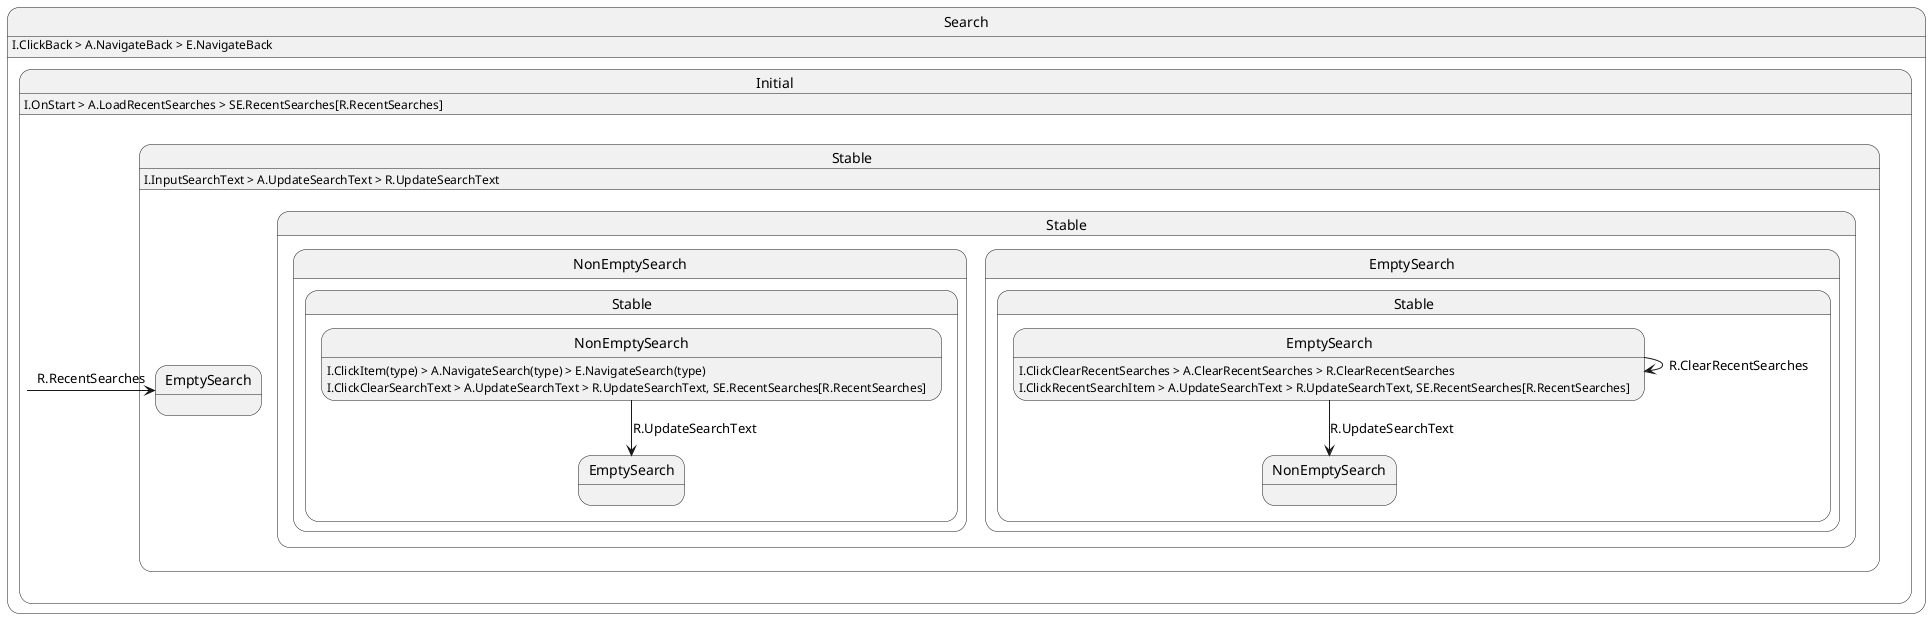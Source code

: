 @startuml Search
state Search {
    Search : I.ClickBack > A.NavigateBack > E.NavigateBack

    state Initial {
        Initial : I.OnStart > A.LoadRecentSearches > SE.RecentSearches[R.RecentSearches]

        Initial -right-> Stable.EmptySearch : R.RecentSearches
    }

    state Stable {
        Stable : I.InputSearchText > A.UpdateSearchText > R.UpdateSearchText

        state Stable.EmptySearch {
            Stable.EmptySearch : I.ClickClearRecentSearches > A.ClearRecentSearches > R.ClearRecentSearches
            Stable.EmptySearch : I.ClickRecentSearchItem > A.UpdateSearchText > R.UpdateSearchText, SE.RecentSearches[R.RecentSearches]

            Stable.EmptySearch --> Stable.NonEmptySearch : R.UpdateSearchText
            Stable.EmptySearch --> Stable.EmptySearch : R.ClearRecentSearches
        }

        state Stable.NonEmptySearch {
            Stable.NonEmptySearch : I.ClickItem(type) > A.NavigateSearch(type) > E.NavigateSearch(type)
            Stable.NonEmptySearch : I.ClickClearSearchText > A.UpdateSearchText > R.UpdateSearchText, SE.RecentSearches[R.RecentSearches]

            Stable.NonEmptySearch --> Stable.EmptySearch : R.UpdateSearchText
        }
    }
}
@enduml
